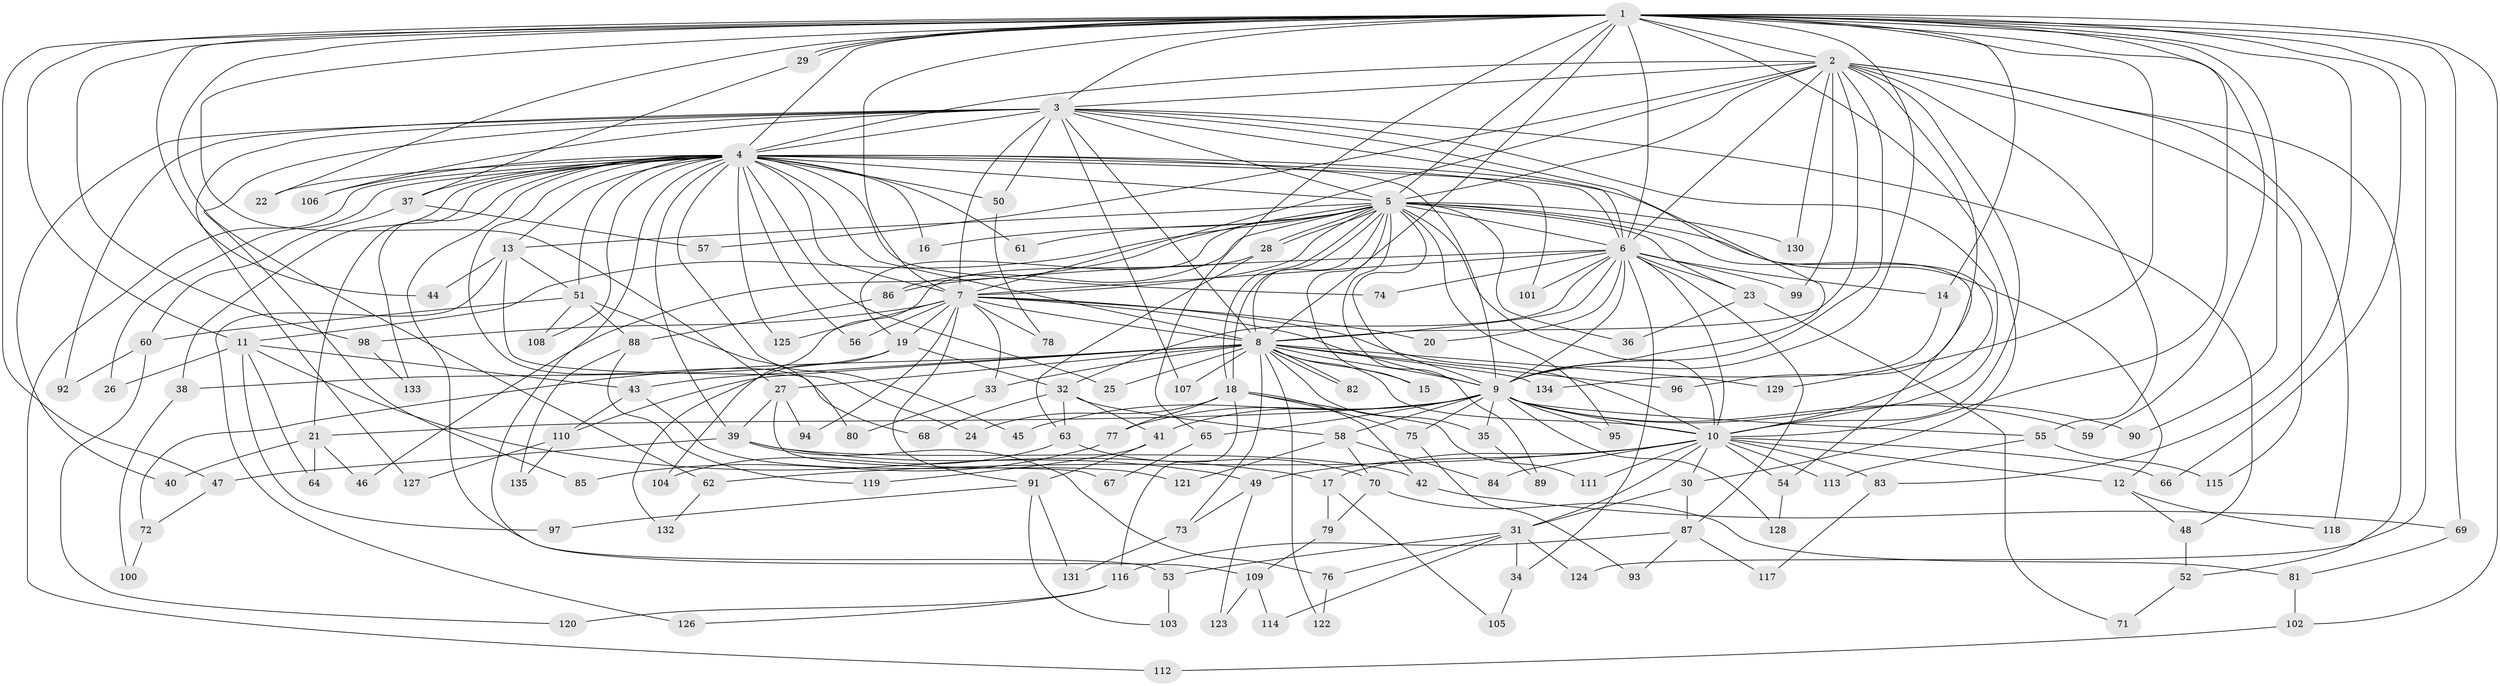 // Generated by graph-tools (version 1.1) at 2025/25/03/09/25 03:25:48]
// undirected, 135 vertices, 295 edges
graph export_dot {
graph [start="1"]
  node [color=gray90,style=filled];
  1;
  2;
  3;
  4;
  5;
  6;
  7;
  8;
  9;
  10;
  11;
  12;
  13;
  14;
  15;
  16;
  17;
  18;
  19;
  20;
  21;
  22;
  23;
  24;
  25;
  26;
  27;
  28;
  29;
  30;
  31;
  32;
  33;
  34;
  35;
  36;
  37;
  38;
  39;
  40;
  41;
  42;
  43;
  44;
  45;
  46;
  47;
  48;
  49;
  50;
  51;
  52;
  53;
  54;
  55;
  56;
  57;
  58;
  59;
  60;
  61;
  62;
  63;
  64;
  65;
  66;
  67;
  68;
  69;
  70;
  71;
  72;
  73;
  74;
  75;
  76;
  77;
  78;
  79;
  80;
  81;
  82;
  83;
  84;
  85;
  86;
  87;
  88;
  89;
  90;
  91;
  92;
  93;
  94;
  95;
  96;
  97;
  98;
  99;
  100;
  101;
  102;
  103;
  104;
  105;
  106;
  107;
  108;
  109;
  110;
  111;
  112;
  113;
  114;
  115;
  116;
  117;
  118;
  119;
  120;
  121;
  122;
  123;
  124;
  125;
  126;
  127;
  128;
  129;
  130;
  131;
  132;
  133;
  134;
  135;
  1 -- 2;
  1 -- 3;
  1 -- 4;
  1 -- 5;
  1 -- 6;
  1 -- 7;
  1 -- 8;
  1 -- 9;
  1 -- 10;
  1 -- 11;
  1 -- 14;
  1 -- 22;
  1 -- 27;
  1 -- 29;
  1 -- 29;
  1 -- 30;
  1 -- 44;
  1 -- 47;
  1 -- 59;
  1 -- 62;
  1 -- 65;
  1 -- 66;
  1 -- 69;
  1 -- 83;
  1 -- 90;
  1 -- 98;
  1 -- 102;
  1 -- 124;
  1 -- 129;
  2 -- 3;
  2 -- 4;
  2 -- 5;
  2 -- 6;
  2 -- 7;
  2 -- 8;
  2 -- 9;
  2 -- 10;
  2 -- 52;
  2 -- 55;
  2 -- 57;
  2 -- 96;
  2 -- 99;
  2 -- 115;
  2 -- 118;
  2 -- 130;
  3 -- 4;
  3 -- 5;
  3 -- 6;
  3 -- 7;
  3 -- 8;
  3 -- 9;
  3 -- 10;
  3 -- 40;
  3 -- 48;
  3 -- 50;
  3 -- 85;
  3 -- 92;
  3 -- 106;
  3 -- 107;
  3 -- 127;
  4 -- 5;
  4 -- 6;
  4 -- 7;
  4 -- 8;
  4 -- 9;
  4 -- 10;
  4 -- 13;
  4 -- 16;
  4 -- 21;
  4 -- 22;
  4 -- 25;
  4 -- 26;
  4 -- 37;
  4 -- 38;
  4 -- 39;
  4 -- 45;
  4 -- 50;
  4 -- 51;
  4 -- 53;
  4 -- 56;
  4 -- 61;
  4 -- 68;
  4 -- 74;
  4 -- 101;
  4 -- 106;
  4 -- 108;
  4 -- 109;
  4 -- 112;
  4 -- 125;
  4 -- 133;
  5 -- 6;
  5 -- 7;
  5 -- 8;
  5 -- 9;
  5 -- 10;
  5 -- 11;
  5 -- 12;
  5 -- 13;
  5 -- 15;
  5 -- 16;
  5 -- 18;
  5 -- 18;
  5 -- 19;
  5 -- 23;
  5 -- 28;
  5 -- 28;
  5 -- 36;
  5 -- 46;
  5 -- 54;
  5 -- 61;
  5 -- 86;
  5 -- 89;
  5 -- 95;
  5 -- 130;
  6 -- 7;
  6 -- 8;
  6 -- 9;
  6 -- 10;
  6 -- 14;
  6 -- 20;
  6 -- 23;
  6 -- 32;
  6 -- 34;
  6 -- 74;
  6 -- 86;
  6 -- 87;
  6 -- 99;
  6 -- 101;
  7 -- 8;
  7 -- 9;
  7 -- 10;
  7 -- 19;
  7 -- 20;
  7 -- 33;
  7 -- 56;
  7 -- 78;
  7 -- 91;
  7 -- 94;
  7 -- 98;
  7 -- 125;
  8 -- 9;
  8 -- 10;
  8 -- 15;
  8 -- 25;
  8 -- 27;
  8 -- 33;
  8 -- 35;
  8 -- 43;
  8 -- 72;
  8 -- 73;
  8 -- 82;
  8 -- 82;
  8 -- 96;
  8 -- 107;
  8 -- 110;
  8 -- 122;
  8 -- 129;
  8 -- 134;
  9 -- 10;
  9 -- 21;
  9 -- 35;
  9 -- 41;
  9 -- 45;
  9 -- 55;
  9 -- 58;
  9 -- 59;
  9 -- 65;
  9 -- 75;
  9 -- 77;
  9 -- 90;
  9 -- 95;
  9 -- 128;
  10 -- 12;
  10 -- 17;
  10 -- 30;
  10 -- 31;
  10 -- 49;
  10 -- 54;
  10 -- 62;
  10 -- 66;
  10 -- 83;
  10 -- 84;
  10 -- 111;
  10 -- 113;
  11 -- 17;
  11 -- 26;
  11 -- 43;
  11 -- 64;
  11 -- 97;
  12 -- 48;
  12 -- 118;
  13 -- 24;
  13 -- 44;
  13 -- 51;
  13 -- 126;
  14 -- 134;
  17 -- 79;
  17 -- 105;
  18 -- 24;
  18 -- 42;
  18 -- 75;
  18 -- 77;
  18 -- 111;
  18 -- 116;
  19 -- 32;
  19 -- 38;
  19 -- 132;
  21 -- 40;
  21 -- 46;
  21 -- 64;
  23 -- 36;
  23 -- 71;
  27 -- 39;
  27 -- 67;
  27 -- 94;
  28 -- 63;
  28 -- 104;
  29 -- 37;
  30 -- 31;
  30 -- 87;
  31 -- 34;
  31 -- 53;
  31 -- 76;
  31 -- 114;
  31 -- 124;
  32 -- 41;
  32 -- 58;
  32 -- 63;
  32 -- 68;
  33 -- 80;
  34 -- 105;
  35 -- 89;
  37 -- 57;
  37 -- 60;
  38 -- 100;
  39 -- 42;
  39 -- 47;
  39 -- 49;
  39 -- 76;
  41 -- 91;
  41 -- 119;
  42 -- 69;
  43 -- 110;
  43 -- 121;
  47 -- 72;
  48 -- 52;
  49 -- 73;
  49 -- 123;
  50 -- 78;
  51 -- 60;
  51 -- 80;
  51 -- 88;
  51 -- 108;
  52 -- 71;
  53 -- 103;
  54 -- 128;
  55 -- 113;
  55 -- 115;
  58 -- 70;
  58 -- 84;
  58 -- 121;
  60 -- 92;
  60 -- 120;
  62 -- 132;
  63 -- 70;
  63 -- 104;
  65 -- 67;
  69 -- 81;
  70 -- 79;
  70 -- 81;
  72 -- 100;
  73 -- 131;
  75 -- 93;
  76 -- 122;
  77 -- 85;
  79 -- 109;
  81 -- 102;
  83 -- 117;
  86 -- 88;
  87 -- 93;
  87 -- 116;
  87 -- 117;
  88 -- 119;
  88 -- 135;
  91 -- 97;
  91 -- 103;
  91 -- 131;
  98 -- 133;
  102 -- 112;
  109 -- 114;
  109 -- 123;
  110 -- 127;
  110 -- 135;
  116 -- 120;
  116 -- 126;
}
